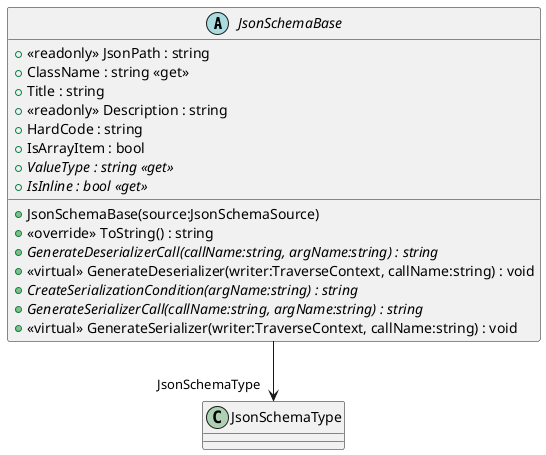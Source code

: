 @startuml
abstract class JsonSchemaBase {
    + <<readonly>> JsonPath : string
    + ClassName : string <<get>>
    + Title : string
    + <<readonly>> Description : string
    + HardCode : string
    + JsonSchemaBase(source:JsonSchemaSource)
    + <<override>> ToString() : string
    + IsArrayItem : bool
    + {abstract} ValueType : string <<get>>
    + {abstract} IsInline : bool <<get>>
    + {abstract} GenerateDeserializerCall(callName:string, argName:string) : string
    + <<virtual>> GenerateDeserializer(writer:TraverseContext, callName:string) : void
    + {abstract} CreateSerializationCondition(argName:string) : string
    + {abstract} GenerateSerializerCall(callName:string, argName:string) : string
    + <<virtual>> GenerateSerializer(writer:TraverseContext, callName:string) : void
}
JsonSchemaBase --> "JsonSchemaType" JsonSchemaType
@enduml
